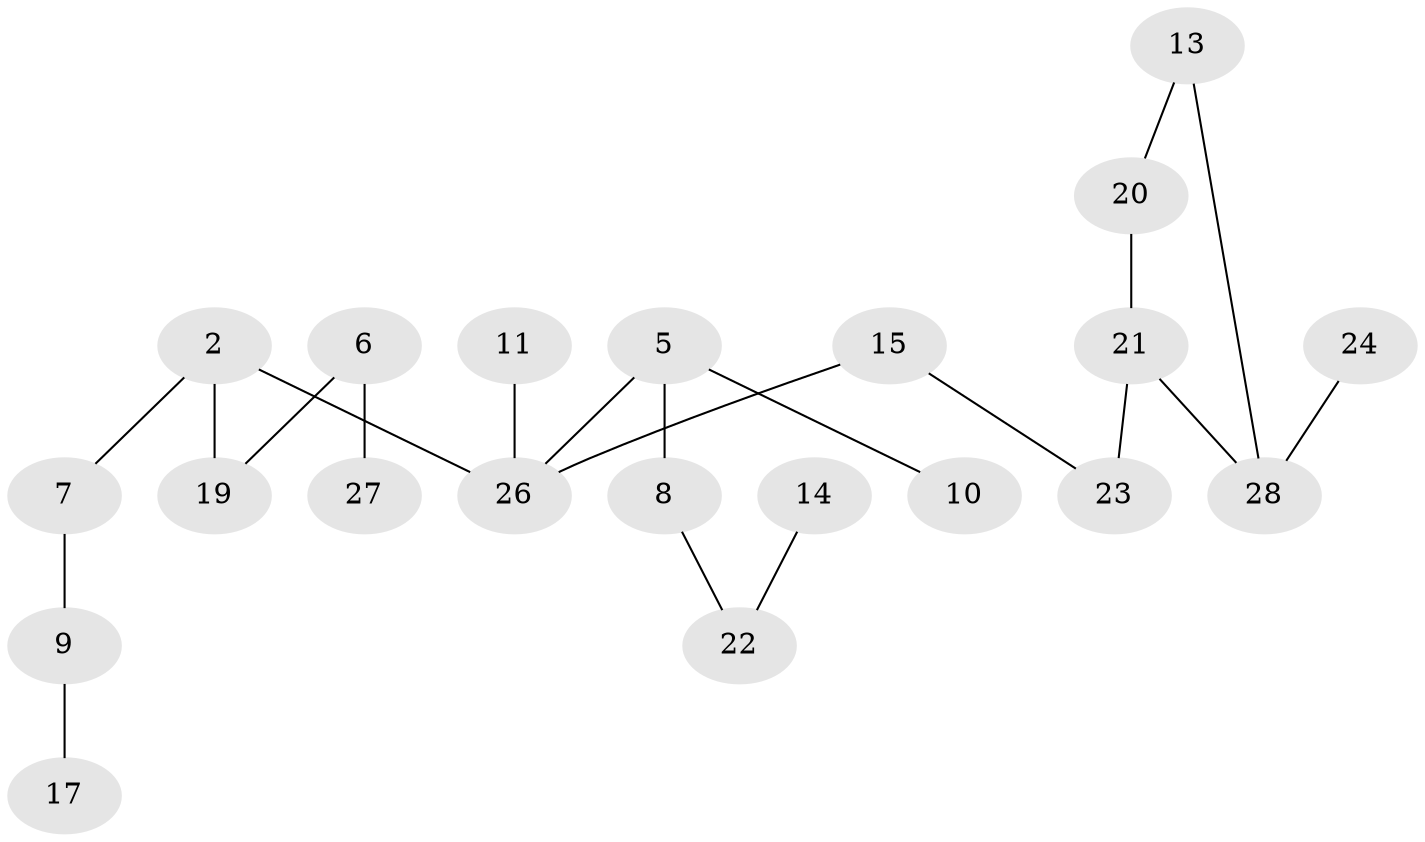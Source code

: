 // original degree distribution, {0: 0.1320754716981132, 4: 0.03773584905660377, 2: 0.3018867924528302, 3: 0.20754716981132076, 1: 0.32075471698113206}
// Generated by graph-tools (version 1.1) at 2025/33/03/09/25 02:33:26]
// undirected, 21 vertices, 21 edges
graph export_dot {
graph [start="1"]
  node [color=gray90,style=filled];
  2;
  5;
  6;
  7;
  8;
  9;
  10;
  11;
  13;
  14;
  15;
  17;
  19;
  20;
  21;
  22;
  23;
  24;
  26;
  27;
  28;
  2 -- 7 [weight=1.0];
  2 -- 19 [weight=1.0];
  2 -- 26 [weight=1.0];
  5 -- 8 [weight=1.0];
  5 -- 10 [weight=1.0];
  5 -- 26 [weight=1.0];
  6 -- 19 [weight=1.0];
  6 -- 27 [weight=1.0];
  7 -- 9 [weight=1.0];
  8 -- 22 [weight=1.0];
  9 -- 17 [weight=1.0];
  11 -- 26 [weight=2.0];
  13 -- 20 [weight=1.0];
  13 -- 28 [weight=1.0];
  14 -- 22 [weight=1.0];
  15 -- 23 [weight=1.0];
  15 -- 26 [weight=1.0];
  20 -- 21 [weight=1.0];
  21 -- 23 [weight=1.0];
  21 -- 28 [weight=1.0];
  24 -- 28 [weight=1.0];
}
